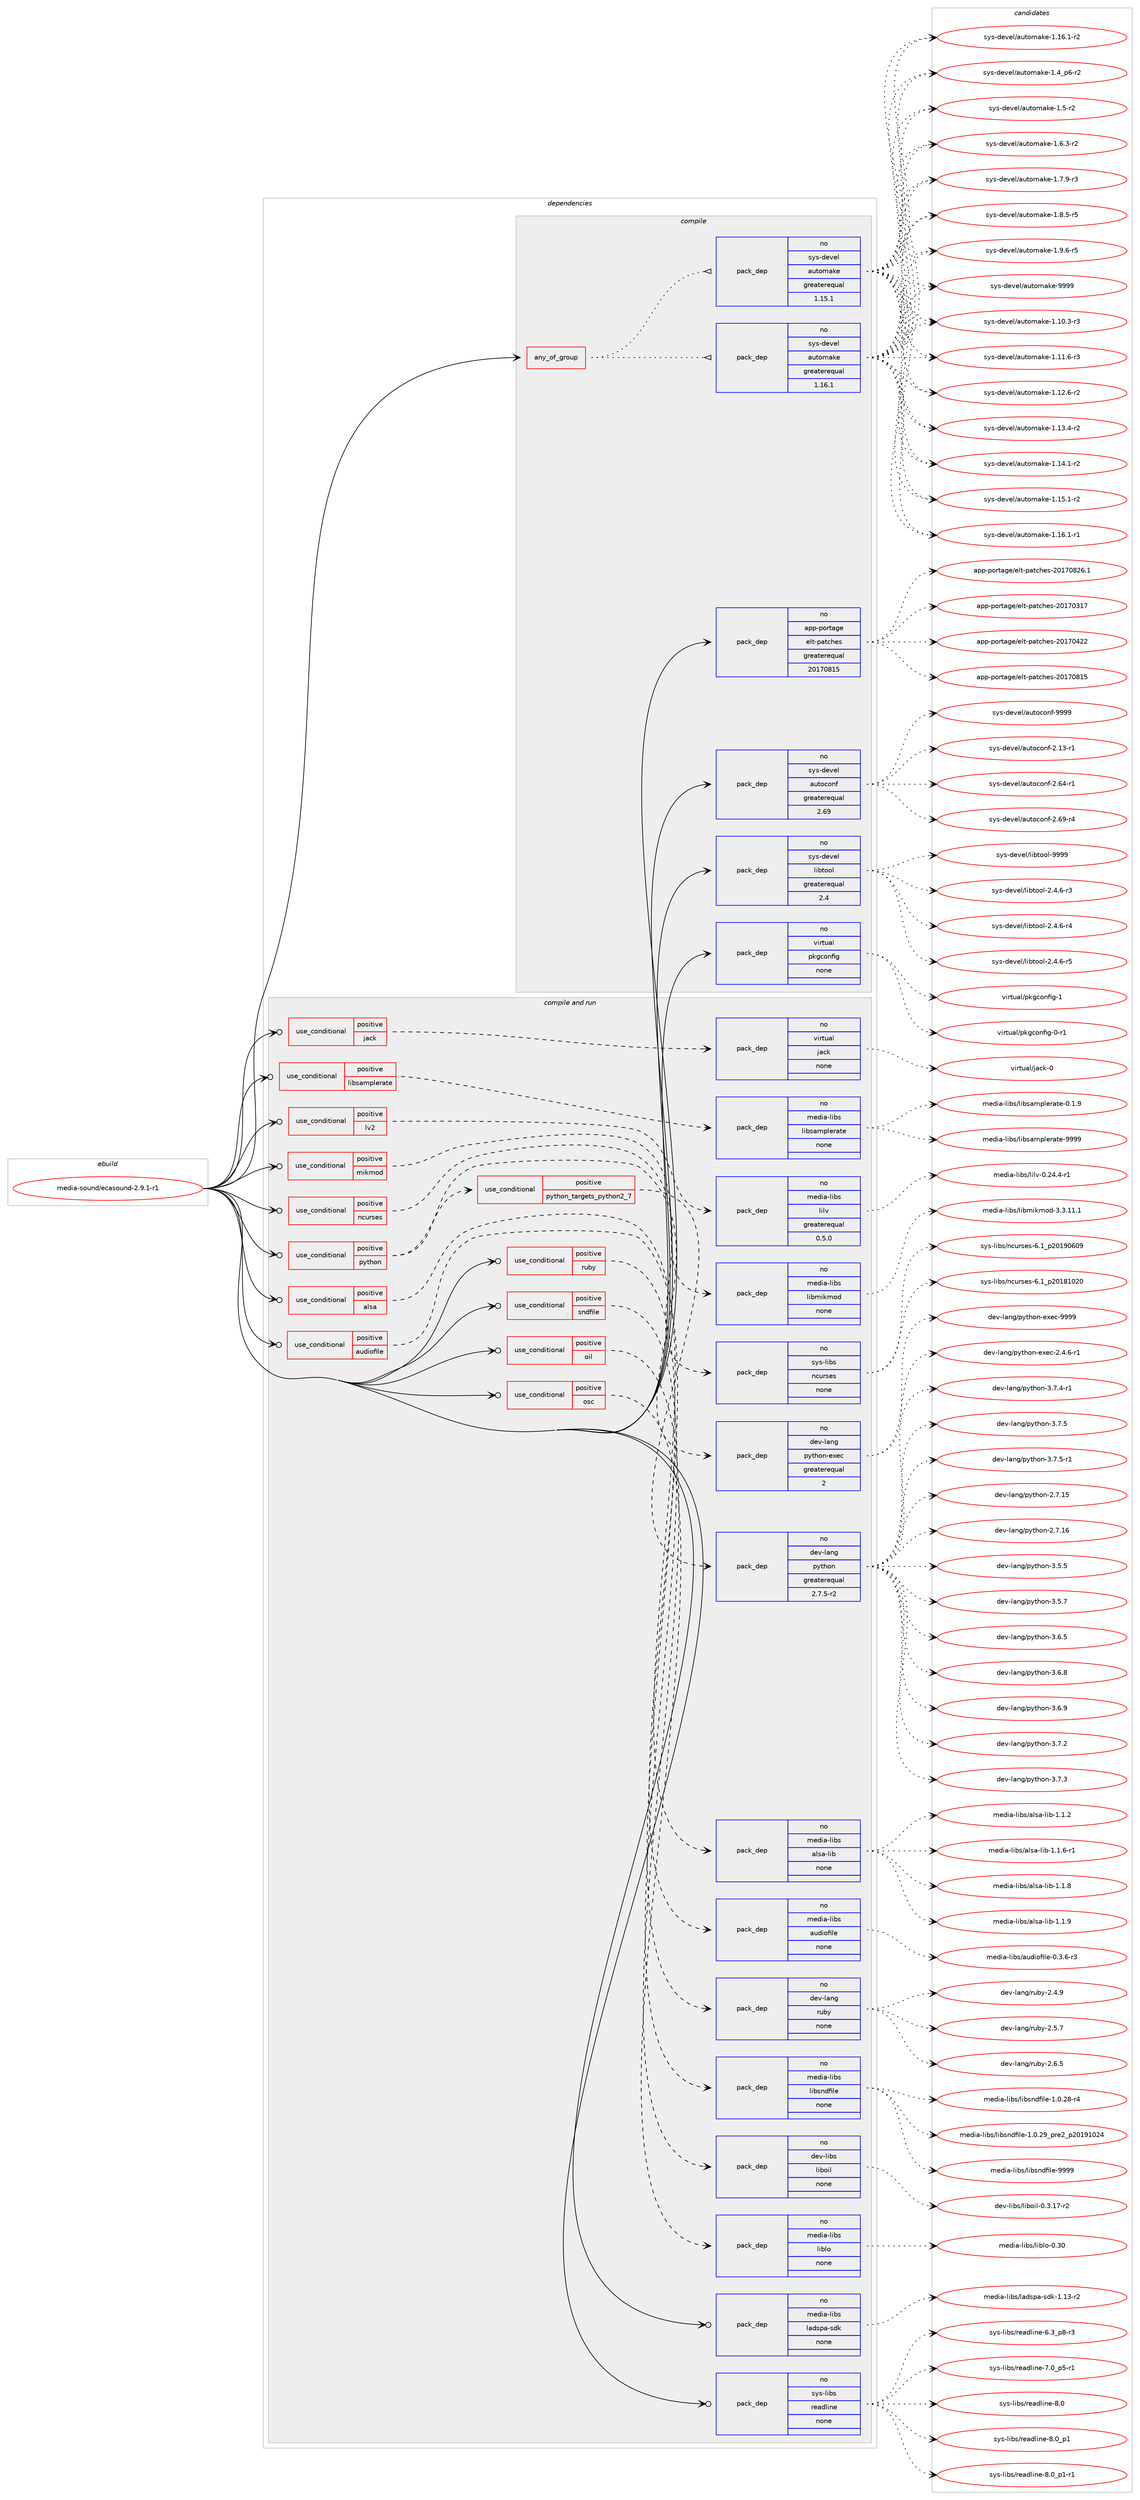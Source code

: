 digraph prolog {

# *************
# Graph options
# *************

newrank=true;
concentrate=true;
compound=true;
graph [rankdir=LR,fontname=Helvetica,fontsize=10,ranksep=1.5];#, ranksep=2.5, nodesep=0.2];
edge  [arrowhead=vee];
node  [fontname=Helvetica,fontsize=10];

# **********
# The ebuild
# **********

subgraph cluster_leftcol {
color=gray;
rank=same;
label=<<i>ebuild</i>>;
id [label="media-sound/ecasound-2.9.1-r1", color=red, width=4, href="../media-sound/ecasound-2.9.1-r1.svg"];
}

# ****************
# The dependencies
# ****************

subgraph cluster_midcol {
color=gray;
label=<<i>dependencies</i>>;
subgraph cluster_compile {
fillcolor="#eeeeee";
style=filled;
label=<<i>compile</i>>;
subgraph any13505 {
dependency798523 [label=<<TABLE BORDER="0" CELLBORDER="1" CELLSPACING="0" CELLPADDING="4"><TR><TD CELLPADDING="10">any_of_group</TD></TR></TABLE>>, shape=none, color=red];subgraph pack590671 {
dependency798524 [label=<<TABLE BORDER="0" CELLBORDER="1" CELLSPACING="0" CELLPADDING="4" WIDTH="220"><TR><TD ROWSPAN="6" CELLPADDING="30">pack_dep</TD></TR><TR><TD WIDTH="110">no</TD></TR><TR><TD>sys-devel</TD></TR><TR><TD>automake</TD></TR><TR><TD>greaterequal</TD></TR><TR><TD>1.16.1</TD></TR></TABLE>>, shape=none, color=blue];
}
dependency798523:e -> dependency798524:w [weight=20,style="dotted",arrowhead="oinv"];
subgraph pack590672 {
dependency798525 [label=<<TABLE BORDER="0" CELLBORDER="1" CELLSPACING="0" CELLPADDING="4" WIDTH="220"><TR><TD ROWSPAN="6" CELLPADDING="30">pack_dep</TD></TR><TR><TD WIDTH="110">no</TD></TR><TR><TD>sys-devel</TD></TR><TR><TD>automake</TD></TR><TR><TD>greaterequal</TD></TR><TR><TD>1.15.1</TD></TR></TABLE>>, shape=none, color=blue];
}
dependency798523:e -> dependency798525:w [weight=20,style="dotted",arrowhead="oinv"];
}
id:e -> dependency798523:w [weight=20,style="solid",arrowhead="vee"];
subgraph pack590673 {
dependency798526 [label=<<TABLE BORDER="0" CELLBORDER="1" CELLSPACING="0" CELLPADDING="4" WIDTH="220"><TR><TD ROWSPAN="6" CELLPADDING="30">pack_dep</TD></TR><TR><TD WIDTH="110">no</TD></TR><TR><TD>app-portage</TD></TR><TR><TD>elt-patches</TD></TR><TR><TD>greaterequal</TD></TR><TR><TD>20170815</TD></TR></TABLE>>, shape=none, color=blue];
}
id:e -> dependency798526:w [weight=20,style="solid",arrowhead="vee"];
subgraph pack590674 {
dependency798527 [label=<<TABLE BORDER="0" CELLBORDER="1" CELLSPACING="0" CELLPADDING="4" WIDTH="220"><TR><TD ROWSPAN="6" CELLPADDING="30">pack_dep</TD></TR><TR><TD WIDTH="110">no</TD></TR><TR><TD>sys-devel</TD></TR><TR><TD>autoconf</TD></TR><TR><TD>greaterequal</TD></TR><TR><TD>2.69</TD></TR></TABLE>>, shape=none, color=blue];
}
id:e -> dependency798527:w [weight=20,style="solid",arrowhead="vee"];
subgraph pack590675 {
dependency798528 [label=<<TABLE BORDER="0" CELLBORDER="1" CELLSPACING="0" CELLPADDING="4" WIDTH="220"><TR><TD ROWSPAN="6" CELLPADDING="30">pack_dep</TD></TR><TR><TD WIDTH="110">no</TD></TR><TR><TD>sys-devel</TD></TR><TR><TD>libtool</TD></TR><TR><TD>greaterequal</TD></TR><TR><TD>2.4</TD></TR></TABLE>>, shape=none, color=blue];
}
id:e -> dependency798528:w [weight=20,style="solid",arrowhead="vee"];
subgraph pack590676 {
dependency798529 [label=<<TABLE BORDER="0" CELLBORDER="1" CELLSPACING="0" CELLPADDING="4" WIDTH="220"><TR><TD ROWSPAN="6" CELLPADDING="30">pack_dep</TD></TR><TR><TD WIDTH="110">no</TD></TR><TR><TD>virtual</TD></TR><TR><TD>pkgconfig</TD></TR><TR><TD>none</TD></TR><TR><TD></TD></TR></TABLE>>, shape=none, color=blue];
}
id:e -> dependency798529:w [weight=20,style="solid",arrowhead="vee"];
}
subgraph cluster_compileandrun {
fillcolor="#eeeeee";
style=filled;
label=<<i>compile and run</i>>;
subgraph cond193899 {
dependency798530 [label=<<TABLE BORDER="0" CELLBORDER="1" CELLSPACING="0" CELLPADDING="4"><TR><TD ROWSPAN="3" CELLPADDING="10">use_conditional</TD></TR><TR><TD>positive</TD></TR><TR><TD>alsa</TD></TR></TABLE>>, shape=none, color=red];
subgraph pack590677 {
dependency798531 [label=<<TABLE BORDER="0" CELLBORDER="1" CELLSPACING="0" CELLPADDING="4" WIDTH="220"><TR><TD ROWSPAN="6" CELLPADDING="30">pack_dep</TD></TR><TR><TD WIDTH="110">no</TD></TR><TR><TD>media-libs</TD></TR><TR><TD>alsa-lib</TD></TR><TR><TD>none</TD></TR><TR><TD></TD></TR></TABLE>>, shape=none, color=blue];
}
dependency798530:e -> dependency798531:w [weight=20,style="dashed",arrowhead="vee"];
}
id:e -> dependency798530:w [weight=20,style="solid",arrowhead="odotvee"];
subgraph cond193900 {
dependency798532 [label=<<TABLE BORDER="0" CELLBORDER="1" CELLSPACING="0" CELLPADDING="4"><TR><TD ROWSPAN="3" CELLPADDING="10">use_conditional</TD></TR><TR><TD>positive</TD></TR><TR><TD>audiofile</TD></TR></TABLE>>, shape=none, color=red];
subgraph pack590678 {
dependency798533 [label=<<TABLE BORDER="0" CELLBORDER="1" CELLSPACING="0" CELLPADDING="4" WIDTH="220"><TR><TD ROWSPAN="6" CELLPADDING="30">pack_dep</TD></TR><TR><TD WIDTH="110">no</TD></TR><TR><TD>media-libs</TD></TR><TR><TD>audiofile</TD></TR><TR><TD>none</TD></TR><TR><TD></TD></TR></TABLE>>, shape=none, color=blue];
}
dependency798532:e -> dependency798533:w [weight=20,style="dashed",arrowhead="vee"];
}
id:e -> dependency798532:w [weight=20,style="solid",arrowhead="odotvee"];
subgraph cond193901 {
dependency798534 [label=<<TABLE BORDER="0" CELLBORDER="1" CELLSPACING="0" CELLPADDING="4"><TR><TD ROWSPAN="3" CELLPADDING="10">use_conditional</TD></TR><TR><TD>positive</TD></TR><TR><TD>jack</TD></TR></TABLE>>, shape=none, color=red];
subgraph pack590679 {
dependency798535 [label=<<TABLE BORDER="0" CELLBORDER="1" CELLSPACING="0" CELLPADDING="4" WIDTH="220"><TR><TD ROWSPAN="6" CELLPADDING="30">pack_dep</TD></TR><TR><TD WIDTH="110">no</TD></TR><TR><TD>virtual</TD></TR><TR><TD>jack</TD></TR><TR><TD>none</TD></TR><TR><TD></TD></TR></TABLE>>, shape=none, color=blue];
}
dependency798534:e -> dependency798535:w [weight=20,style="dashed",arrowhead="vee"];
}
id:e -> dependency798534:w [weight=20,style="solid",arrowhead="odotvee"];
subgraph cond193902 {
dependency798536 [label=<<TABLE BORDER="0" CELLBORDER="1" CELLSPACING="0" CELLPADDING="4"><TR><TD ROWSPAN="3" CELLPADDING="10">use_conditional</TD></TR><TR><TD>positive</TD></TR><TR><TD>libsamplerate</TD></TR></TABLE>>, shape=none, color=red];
subgraph pack590680 {
dependency798537 [label=<<TABLE BORDER="0" CELLBORDER="1" CELLSPACING="0" CELLPADDING="4" WIDTH="220"><TR><TD ROWSPAN="6" CELLPADDING="30">pack_dep</TD></TR><TR><TD WIDTH="110">no</TD></TR><TR><TD>media-libs</TD></TR><TR><TD>libsamplerate</TD></TR><TR><TD>none</TD></TR><TR><TD></TD></TR></TABLE>>, shape=none, color=blue];
}
dependency798536:e -> dependency798537:w [weight=20,style="dashed",arrowhead="vee"];
}
id:e -> dependency798536:w [weight=20,style="solid",arrowhead="odotvee"];
subgraph cond193903 {
dependency798538 [label=<<TABLE BORDER="0" CELLBORDER="1" CELLSPACING="0" CELLPADDING="4"><TR><TD ROWSPAN="3" CELLPADDING="10">use_conditional</TD></TR><TR><TD>positive</TD></TR><TR><TD>lv2</TD></TR></TABLE>>, shape=none, color=red];
subgraph pack590681 {
dependency798539 [label=<<TABLE BORDER="0" CELLBORDER="1" CELLSPACING="0" CELLPADDING="4" WIDTH="220"><TR><TD ROWSPAN="6" CELLPADDING="30">pack_dep</TD></TR><TR><TD WIDTH="110">no</TD></TR><TR><TD>media-libs</TD></TR><TR><TD>lilv</TD></TR><TR><TD>greaterequal</TD></TR><TR><TD>0.5.0</TD></TR></TABLE>>, shape=none, color=blue];
}
dependency798538:e -> dependency798539:w [weight=20,style="dashed",arrowhead="vee"];
}
id:e -> dependency798538:w [weight=20,style="solid",arrowhead="odotvee"];
subgraph cond193904 {
dependency798540 [label=<<TABLE BORDER="0" CELLBORDER="1" CELLSPACING="0" CELLPADDING="4"><TR><TD ROWSPAN="3" CELLPADDING="10">use_conditional</TD></TR><TR><TD>positive</TD></TR><TR><TD>mikmod</TD></TR></TABLE>>, shape=none, color=red];
subgraph pack590682 {
dependency798541 [label=<<TABLE BORDER="0" CELLBORDER="1" CELLSPACING="0" CELLPADDING="4" WIDTH="220"><TR><TD ROWSPAN="6" CELLPADDING="30">pack_dep</TD></TR><TR><TD WIDTH="110">no</TD></TR><TR><TD>media-libs</TD></TR><TR><TD>libmikmod</TD></TR><TR><TD>none</TD></TR><TR><TD></TD></TR></TABLE>>, shape=none, color=blue];
}
dependency798540:e -> dependency798541:w [weight=20,style="dashed",arrowhead="vee"];
}
id:e -> dependency798540:w [weight=20,style="solid",arrowhead="odotvee"];
subgraph cond193905 {
dependency798542 [label=<<TABLE BORDER="0" CELLBORDER="1" CELLSPACING="0" CELLPADDING="4"><TR><TD ROWSPAN="3" CELLPADDING="10">use_conditional</TD></TR><TR><TD>positive</TD></TR><TR><TD>ncurses</TD></TR></TABLE>>, shape=none, color=red];
subgraph pack590683 {
dependency798543 [label=<<TABLE BORDER="0" CELLBORDER="1" CELLSPACING="0" CELLPADDING="4" WIDTH="220"><TR><TD ROWSPAN="6" CELLPADDING="30">pack_dep</TD></TR><TR><TD WIDTH="110">no</TD></TR><TR><TD>sys-libs</TD></TR><TR><TD>ncurses</TD></TR><TR><TD>none</TD></TR><TR><TD></TD></TR></TABLE>>, shape=none, color=blue];
}
dependency798542:e -> dependency798543:w [weight=20,style="dashed",arrowhead="vee"];
}
id:e -> dependency798542:w [weight=20,style="solid",arrowhead="odotvee"];
subgraph cond193906 {
dependency798544 [label=<<TABLE BORDER="0" CELLBORDER="1" CELLSPACING="0" CELLPADDING="4"><TR><TD ROWSPAN="3" CELLPADDING="10">use_conditional</TD></TR><TR><TD>positive</TD></TR><TR><TD>oil</TD></TR></TABLE>>, shape=none, color=red];
subgraph pack590684 {
dependency798545 [label=<<TABLE BORDER="0" CELLBORDER="1" CELLSPACING="0" CELLPADDING="4" WIDTH="220"><TR><TD ROWSPAN="6" CELLPADDING="30">pack_dep</TD></TR><TR><TD WIDTH="110">no</TD></TR><TR><TD>dev-libs</TD></TR><TR><TD>liboil</TD></TR><TR><TD>none</TD></TR><TR><TD></TD></TR></TABLE>>, shape=none, color=blue];
}
dependency798544:e -> dependency798545:w [weight=20,style="dashed",arrowhead="vee"];
}
id:e -> dependency798544:w [weight=20,style="solid",arrowhead="odotvee"];
subgraph cond193907 {
dependency798546 [label=<<TABLE BORDER="0" CELLBORDER="1" CELLSPACING="0" CELLPADDING="4"><TR><TD ROWSPAN="3" CELLPADDING="10">use_conditional</TD></TR><TR><TD>positive</TD></TR><TR><TD>osc</TD></TR></TABLE>>, shape=none, color=red];
subgraph pack590685 {
dependency798547 [label=<<TABLE BORDER="0" CELLBORDER="1" CELLSPACING="0" CELLPADDING="4" WIDTH="220"><TR><TD ROWSPAN="6" CELLPADDING="30">pack_dep</TD></TR><TR><TD WIDTH="110">no</TD></TR><TR><TD>media-libs</TD></TR><TR><TD>liblo</TD></TR><TR><TD>none</TD></TR><TR><TD></TD></TR></TABLE>>, shape=none, color=blue];
}
dependency798546:e -> dependency798547:w [weight=20,style="dashed",arrowhead="vee"];
}
id:e -> dependency798546:w [weight=20,style="solid",arrowhead="odotvee"];
subgraph cond193908 {
dependency798548 [label=<<TABLE BORDER="0" CELLBORDER="1" CELLSPACING="0" CELLPADDING="4"><TR><TD ROWSPAN="3" CELLPADDING="10">use_conditional</TD></TR><TR><TD>positive</TD></TR><TR><TD>python</TD></TR></TABLE>>, shape=none, color=red];
subgraph cond193909 {
dependency798549 [label=<<TABLE BORDER="0" CELLBORDER="1" CELLSPACING="0" CELLPADDING="4"><TR><TD ROWSPAN="3" CELLPADDING="10">use_conditional</TD></TR><TR><TD>positive</TD></TR><TR><TD>python_targets_python2_7</TD></TR></TABLE>>, shape=none, color=red];
subgraph pack590686 {
dependency798550 [label=<<TABLE BORDER="0" CELLBORDER="1" CELLSPACING="0" CELLPADDING="4" WIDTH="220"><TR><TD ROWSPAN="6" CELLPADDING="30">pack_dep</TD></TR><TR><TD WIDTH="110">no</TD></TR><TR><TD>dev-lang</TD></TR><TR><TD>python</TD></TR><TR><TD>greaterequal</TD></TR><TR><TD>2.7.5-r2</TD></TR></TABLE>>, shape=none, color=blue];
}
dependency798549:e -> dependency798550:w [weight=20,style="dashed",arrowhead="vee"];
}
dependency798548:e -> dependency798549:w [weight=20,style="dashed",arrowhead="vee"];
subgraph pack590687 {
dependency798551 [label=<<TABLE BORDER="0" CELLBORDER="1" CELLSPACING="0" CELLPADDING="4" WIDTH="220"><TR><TD ROWSPAN="6" CELLPADDING="30">pack_dep</TD></TR><TR><TD WIDTH="110">no</TD></TR><TR><TD>dev-lang</TD></TR><TR><TD>python-exec</TD></TR><TR><TD>greaterequal</TD></TR><TR><TD>2</TD></TR></TABLE>>, shape=none, color=blue];
}
dependency798548:e -> dependency798551:w [weight=20,style="dashed",arrowhead="vee"];
}
id:e -> dependency798548:w [weight=20,style="solid",arrowhead="odotvee"];
subgraph cond193910 {
dependency798552 [label=<<TABLE BORDER="0" CELLBORDER="1" CELLSPACING="0" CELLPADDING="4"><TR><TD ROWSPAN="3" CELLPADDING="10">use_conditional</TD></TR><TR><TD>positive</TD></TR><TR><TD>ruby</TD></TR></TABLE>>, shape=none, color=red];
subgraph pack590688 {
dependency798553 [label=<<TABLE BORDER="0" CELLBORDER="1" CELLSPACING="0" CELLPADDING="4" WIDTH="220"><TR><TD ROWSPAN="6" CELLPADDING="30">pack_dep</TD></TR><TR><TD WIDTH="110">no</TD></TR><TR><TD>dev-lang</TD></TR><TR><TD>ruby</TD></TR><TR><TD>none</TD></TR><TR><TD></TD></TR></TABLE>>, shape=none, color=blue];
}
dependency798552:e -> dependency798553:w [weight=20,style="dashed",arrowhead="vee"];
}
id:e -> dependency798552:w [weight=20,style="solid",arrowhead="odotvee"];
subgraph cond193911 {
dependency798554 [label=<<TABLE BORDER="0" CELLBORDER="1" CELLSPACING="0" CELLPADDING="4"><TR><TD ROWSPAN="3" CELLPADDING="10">use_conditional</TD></TR><TR><TD>positive</TD></TR><TR><TD>sndfile</TD></TR></TABLE>>, shape=none, color=red];
subgraph pack590689 {
dependency798555 [label=<<TABLE BORDER="0" CELLBORDER="1" CELLSPACING="0" CELLPADDING="4" WIDTH="220"><TR><TD ROWSPAN="6" CELLPADDING="30">pack_dep</TD></TR><TR><TD WIDTH="110">no</TD></TR><TR><TD>media-libs</TD></TR><TR><TD>libsndfile</TD></TR><TR><TD>none</TD></TR><TR><TD></TD></TR></TABLE>>, shape=none, color=blue];
}
dependency798554:e -> dependency798555:w [weight=20,style="dashed",arrowhead="vee"];
}
id:e -> dependency798554:w [weight=20,style="solid",arrowhead="odotvee"];
subgraph pack590690 {
dependency798556 [label=<<TABLE BORDER="0" CELLBORDER="1" CELLSPACING="0" CELLPADDING="4" WIDTH="220"><TR><TD ROWSPAN="6" CELLPADDING="30">pack_dep</TD></TR><TR><TD WIDTH="110">no</TD></TR><TR><TD>media-libs</TD></TR><TR><TD>ladspa-sdk</TD></TR><TR><TD>none</TD></TR><TR><TD></TD></TR></TABLE>>, shape=none, color=blue];
}
id:e -> dependency798556:w [weight=20,style="solid",arrowhead="odotvee"];
subgraph pack590691 {
dependency798557 [label=<<TABLE BORDER="0" CELLBORDER="1" CELLSPACING="0" CELLPADDING="4" WIDTH="220"><TR><TD ROWSPAN="6" CELLPADDING="30">pack_dep</TD></TR><TR><TD WIDTH="110">no</TD></TR><TR><TD>sys-libs</TD></TR><TR><TD>readline</TD></TR><TR><TD>none</TD></TR><TR><TD></TD></TR></TABLE>>, shape=none, color=blue];
}
id:e -> dependency798557:w [weight=20,style="solid",arrowhead="odotvee"];
}
subgraph cluster_run {
fillcolor="#eeeeee";
style=filled;
label=<<i>run</i>>;
}
}

# **************
# The candidates
# **************

subgraph cluster_choices {
rank=same;
color=gray;
label=<<i>candidates</i>>;

subgraph choice590671 {
color=black;
nodesep=1;
choice11512111545100101118101108479711711611110997107101454946494846514511451 [label="sys-devel/automake-1.10.3-r3", color=red, width=4,href="../sys-devel/automake-1.10.3-r3.svg"];
choice11512111545100101118101108479711711611110997107101454946494946544511451 [label="sys-devel/automake-1.11.6-r3", color=red, width=4,href="../sys-devel/automake-1.11.6-r3.svg"];
choice11512111545100101118101108479711711611110997107101454946495046544511450 [label="sys-devel/automake-1.12.6-r2", color=red, width=4,href="../sys-devel/automake-1.12.6-r2.svg"];
choice11512111545100101118101108479711711611110997107101454946495146524511450 [label="sys-devel/automake-1.13.4-r2", color=red, width=4,href="../sys-devel/automake-1.13.4-r2.svg"];
choice11512111545100101118101108479711711611110997107101454946495246494511450 [label="sys-devel/automake-1.14.1-r2", color=red, width=4,href="../sys-devel/automake-1.14.1-r2.svg"];
choice11512111545100101118101108479711711611110997107101454946495346494511450 [label="sys-devel/automake-1.15.1-r2", color=red, width=4,href="../sys-devel/automake-1.15.1-r2.svg"];
choice11512111545100101118101108479711711611110997107101454946495446494511449 [label="sys-devel/automake-1.16.1-r1", color=red, width=4,href="../sys-devel/automake-1.16.1-r1.svg"];
choice11512111545100101118101108479711711611110997107101454946495446494511450 [label="sys-devel/automake-1.16.1-r2", color=red, width=4,href="../sys-devel/automake-1.16.1-r2.svg"];
choice115121115451001011181011084797117116111109971071014549465295112544511450 [label="sys-devel/automake-1.4_p6-r2", color=red, width=4,href="../sys-devel/automake-1.4_p6-r2.svg"];
choice11512111545100101118101108479711711611110997107101454946534511450 [label="sys-devel/automake-1.5-r2", color=red, width=4,href="../sys-devel/automake-1.5-r2.svg"];
choice115121115451001011181011084797117116111109971071014549465446514511450 [label="sys-devel/automake-1.6.3-r2", color=red, width=4,href="../sys-devel/automake-1.6.3-r2.svg"];
choice115121115451001011181011084797117116111109971071014549465546574511451 [label="sys-devel/automake-1.7.9-r3", color=red, width=4,href="../sys-devel/automake-1.7.9-r3.svg"];
choice115121115451001011181011084797117116111109971071014549465646534511453 [label="sys-devel/automake-1.8.5-r5", color=red, width=4,href="../sys-devel/automake-1.8.5-r5.svg"];
choice115121115451001011181011084797117116111109971071014549465746544511453 [label="sys-devel/automake-1.9.6-r5", color=red, width=4,href="../sys-devel/automake-1.9.6-r5.svg"];
choice115121115451001011181011084797117116111109971071014557575757 [label="sys-devel/automake-9999", color=red, width=4,href="../sys-devel/automake-9999.svg"];
dependency798524:e -> choice11512111545100101118101108479711711611110997107101454946494846514511451:w [style=dotted,weight="100"];
dependency798524:e -> choice11512111545100101118101108479711711611110997107101454946494946544511451:w [style=dotted,weight="100"];
dependency798524:e -> choice11512111545100101118101108479711711611110997107101454946495046544511450:w [style=dotted,weight="100"];
dependency798524:e -> choice11512111545100101118101108479711711611110997107101454946495146524511450:w [style=dotted,weight="100"];
dependency798524:e -> choice11512111545100101118101108479711711611110997107101454946495246494511450:w [style=dotted,weight="100"];
dependency798524:e -> choice11512111545100101118101108479711711611110997107101454946495346494511450:w [style=dotted,weight="100"];
dependency798524:e -> choice11512111545100101118101108479711711611110997107101454946495446494511449:w [style=dotted,weight="100"];
dependency798524:e -> choice11512111545100101118101108479711711611110997107101454946495446494511450:w [style=dotted,weight="100"];
dependency798524:e -> choice115121115451001011181011084797117116111109971071014549465295112544511450:w [style=dotted,weight="100"];
dependency798524:e -> choice11512111545100101118101108479711711611110997107101454946534511450:w [style=dotted,weight="100"];
dependency798524:e -> choice115121115451001011181011084797117116111109971071014549465446514511450:w [style=dotted,weight="100"];
dependency798524:e -> choice115121115451001011181011084797117116111109971071014549465546574511451:w [style=dotted,weight="100"];
dependency798524:e -> choice115121115451001011181011084797117116111109971071014549465646534511453:w [style=dotted,weight="100"];
dependency798524:e -> choice115121115451001011181011084797117116111109971071014549465746544511453:w [style=dotted,weight="100"];
dependency798524:e -> choice115121115451001011181011084797117116111109971071014557575757:w [style=dotted,weight="100"];
}
subgraph choice590672 {
color=black;
nodesep=1;
choice11512111545100101118101108479711711611110997107101454946494846514511451 [label="sys-devel/automake-1.10.3-r3", color=red, width=4,href="../sys-devel/automake-1.10.3-r3.svg"];
choice11512111545100101118101108479711711611110997107101454946494946544511451 [label="sys-devel/automake-1.11.6-r3", color=red, width=4,href="../sys-devel/automake-1.11.6-r3.svg"];
choice11512111545100101118101108479711711611110997107101454946495046544511450 [label="sys-devel/automake-1.12.6-r2", color=red, width=4,href="../sys-devel/automake-1.12.6-r2.svg"];
choice11512111545100101118101108479711711611110997107101454946495146524511450 [label="sys-devel/automake-1.13.4-r2", color=red, width=4,href="../sys-devel/automake-1.13.4-r2.svg"];
choice11512111545100101118101108479711711611110997107101454946495246494511450 [label="sys-devel/automake-1.14.1-r2", color=red, width=4,href="../sys-devel/automake-1.14.1-r2.svg"];
choice11512111545100101118101108479711711611110997107101454946495346494511450 [label="sys-devel/automake-1.15.1-r2", color=red, width=4,href="../sys-devel/automake-1.15.1-r2.svg"];
choice11512111545100101118101108479711711611110997107101454946495446494511449 [label="sys-devel/automake-1.16.1-r1", color=red, width=4,href="../sys-devel/automake-1.16.1-r1.svg"];
choice11512111545100101118101108479711711611110997107101454946495446494511450 [label="sys-devel/automake-1.16.1-r2", color=red, width=4,href="../sys-devel/automake-1.16.1-r2.svg"];
choice115121115451001011181011084797117116111109971071014549465295112544511450 [label="sys-devel/automake-1.4_p6-r2", color=red, width=4,href="../sys-devel/automake-1.4_p6-r2.svg"];
choice11512111545100101118101108479711711611110997107101454946534511450 [label="sys-devel/automake-1.5-r2", color=red, width=4,href="../sys-devel/automake-1.5-r2.svg"];
choice115121115451001011181011084797117116111109971071014549465446514511450 [label="sys-devel/automake-1.6.3-r2", color=red, width=4,href="../sys-devel/automake-1.6.3-r2.svg"];
choice115121115451001011181011084797117116111109971071014549465546574511451 [label="sys-devel/automake-1.7.9-r3", color=red, width=4,href="../sys-devel/automake-1.7.9-r3.svg"];
choice115121115451001011181011084797117116111109971071014549465646534511453 [label="sys-devel/automake-1.8.5-r5", color=red, width=4,href="../sys-devel/automake-1.8.5-r5.svg"];
choice115121115451001011181011084797117116111109971071014549465746544511453 [label="sys-devel/automake-1.9.6-r5", color=red, width=4,href="../sys-devel/automake-1.9.6-r5.svg"];
choice115121115451001011181011084797117116111109971071014557575757 [label="sys-devel/automake-9999", color=red, width=4,href="../sys-devel/automake-9999.svg"];
dependency798525:e -> choice11512111545100101118101108479711711611110997107101454946494846514511451:w [style=dotted,weight="100"];
dependency798525:e -> choice11512111545100101118101108479711711611110997107101454946494946544511451:w [style=dotted,weight="100"];
dependency798525:e -> choice11512111545100101118101108479711711611110997107101454946495046544511450:w [style=dotted,weight="100"];
dependency798525:e -> choice11512111545100101118101108479711711611110997107101454946495146524511450:w [style=dotted,weight="100"];
dependency798525:e -> choice11512111545100101118101108479711711611110997107101454946495246494511450:w [style=dotted,weight="100"];
dependency798525:e -> choice11512111545100101118101108479711711611110997107101454946495346494511450:w [style=dotted,weight="100"];
dependency798525:e -> choice11512111545100101118101108479711711611110997107101454946495446494511449:w [style=dotted,weight="100"];
dependency798525:e -> choice11512111545100101118101108479711711611110997107101454946495446494511450:w [style=dotted,weight="100"];
dependency798525:e -> choice115121115451001011181011084797117116111109971071014549465295112544511450:w [style=dotted,weight="100"];
dependency798525:e -> choice11512111545100101118101108479711711611110997107101454946534511450:w [style=dotted,weight="100"];
dependency798525:e -> choice115121115451001011181011084797117116111109971071014549465446514511450:w [style=dotted,weight="100"];
dependency798525:e -> choice115121115451001011181011084797117116111109971071014549465546574511451:w [style=dotted,weight="100"];
dependency798525:e -> choice115121115451001011181011084797117116111109971071014549465646534511453:w [style=dotted,weight="100"];
dependency798525:e -> choice115121115451001011181011084797117116111109971071014549465746544511453:w [style=dotted,weight="100"];
dependency798525:e -> choice115121115451001011181011084797117116111109971071014557575757:w [style=dotted,weight="100"];
}
subgraph choice590673 {
color=black;
nodesep=1;
choice97112112451121111141169710310147101108116451129711699104101115455048495548514955 [label="app-portage/elt-patches-20170317", color=red, width=4,href="../app-portage/elt-patches-20170317.svg"];
choice97112112451121111141169710310147101108116451129711699104101115455048495548525050 [label="app-portage/elt-patches-20170422", color=red, width=4,href="../app-portage/elt-patches-20170422.svg"];
choice97112112451121111141169710310147101108116451129711699104101115455048495548564953 [label="app-portage/elt-patches-20170815", color=red, width=4,href="../app-portage/elt-patches-20170815.svg"];
choice971121124511211111411697103101471011081164511297116991041011154550484955485650544649 [label="app-portage/elt-patches-20170826.1", color=red, width=4,href="../app-portage/elt-patches-20170826.1.svg"];
dependency798526:e -> choice97112112451121111141169710310147101108116451129711699104101115455048495548514955:w [style=dotted,weight="100"];
dependency798526:e -> choice97112112451121111141169710310147101108116451129711699104101115455048495548525050:w [style=dotted,weight="100"];
dependency798526:e -> choice97112112451121111141169710310147101108116451129711699104101115455048495548564953:w [style=dotted,weight="100"];
dependency798526:e -> choice971121124511211111411697103101471011081164511297116991041011154550484955485650544649:w [style=dotted,weight="100"];
}
subgraph choice590674 {
color=black;
nodesep=1;
choice1151211154510010111810110847971171161119911111010245504649514511449 [label="sys-devel/autoconf-2.13-r1", color=red, width=4,href="../sys-devel/autoconf-2.13-r1.svg"];
choice1151211154510010111810110847971171161119911111010245504654524511449 [label="sys-devel/autoconf-2.64-r1", color=red, width=4,href="../sys-devel/autoconf-2.64-r1.svg"];
choice1151211154510010111810110847971171161119911111010245504654574511452 [label="sys-devel/autoconf-2.69-r4", color=red, width=4,href="../sys-devel/autoconf-2.69-r4.svg"];
choice115121115451001011181011084797117116111991111101024557575757 [label="sys-devel/autoconf-9999", color=red, width=4,href="../sys-devel/autoconf-9999.svg"];
dependency798527:e -> choice1151211154510010111810110847971171161119911111010245504649514511449:w [style=dotted,weight="100"];
dependency798527:e -> choice1151211154510010111810110847971171161119911111010245504654524511449:w [style=dotted,weight="100"];
dependency798527:e -> choice1151211154510010111810110847971171161119911111010245504654574511452:w [style=dotted,weight="100"];
dependency798527:e -> choice115121115451001011181011084797117116111991111101024557575757:w [style=dotted,weight="100"];
}
subgraph choice590675 {
color=black;
nodesep=1;
choice1151211154510010111810110847108105981161111111084550465246544511451 [label="sys-devel/libtool-2.4.6-r3", color=red, width=4,href="../sys-devel/libtool-2.4.6-r3.svg"];
choice1151211154510010111810110847108105981161111111084550465246544511452 [label="sys-devel/libtool-2.4.6-r4", color=red, width=4,href="../sys-devel/libtool-2.4.6-r4.svg"];
choice1151211154510010111810110847108105981161111111084550465246544511453 [label="sys-devel/libtool-2.4.6-r5", color=red, width=4,href="../sys-devel/libtool-2.4.6-r5.svg"];
choice1151211154510010111810110847108105981161111111084557575757 [label="sys-devel/libtool-9999", color=red, width=4,href="../sys-devel/libtool-9999.svg"];
dependency798528:e -> choice1151211154510010111810110847108105981161111111084550465246544511451:w [style=dotted,weight="100"];
dependency798528:e -> choice1151211154510010111810110847108105981161111111084550465246544511452:w [style=dotted,weight="100"];
dependency798528:e -> choice1151211154510010111810110847108105981161111111084550465246544511453:w [style=dotted,weight="100"];
dependency798528:e -> choice1151211154510010111810110847108105981161111111084557575757:w [style=dotted,weight="100"];
}
subgraph choice590676 {
color=black;
nodesep=1;
choice11810511411611797108471121071039911111010210510345484511449 [label="virtual/pkgconfig-0-r1", color=red, width=4,href="../virtual/pkgconfig-0-r1.svg"];
choice1181051141161179710847112107103991111101021051034549 [label="virtual/pkgconfig-1", color=red, width=4,href="../virtual/pkgconfig-1.svg"];
dependency798529:e -> choice11810511411611797108471121071039911111010210510345484511449:w [style=dotted,weight="100"];
dependency798529:e -> choice1181051141161179710847112107103991111101021051034549:w [style=dotted,weight="100"];
}
subgraph choice590677 {
color=black;
nodesep=1;
choice1091011001059745108105981154797108115974510810598454946494650 [label="media-libs/alsa-lib-1.1.2", color=red, width=4,href="../media-libs/alsa-lib-1.1.2.svg"];
choice10910110010597451081059811547971081159745108105984549464946544511449 [label="media-libs/alsa-lib-1.1.6-r1", color=red, width=4,href="../media-libs/alsa-lib-1.1.6-r1.svg"];
choice1091011001059745108105981154797108115974510810598454946494656 [label="media-libs/alsa-lib-1.1.8", color=red, width=4,href="../media-libs/alsa-lib-1.1.8.svg"];
choice1091011001059745108105981154797108115974510810598454946494657 [label="media-libs/alsa-lib-1.1.9", color=red, width=4,href="../media-libs/alsa-lib-1.1.9.svg"];
dependency798531:e -> choice1091011001059745108105981154797108115974510810598454946494650:w [style=dotted,weight="100"];
dependency798531:e -> choice10910110010597451081059811547971081159745108105984549464946544511449:w [style=dotted,weight="100"];
dependency798531:e -> choice1091011001059745108105981154797108115974510810598454946494656:w [style=dotted,weight="100"];
dependency798531:e -> choice1091011001059745108105981154797108115974510810598454946494657:w [style=dotted,weight="100"];
}
subgraph choice590678 {
color=black;
nodesep=1;
choice10910110010597451081059811547971171001051111021051081014548465146544511451 [label="media-libs/audiofile-0.3.6-r3", color=red, width=4,href="../media-libs/audiofile-0.3.6-r3.svg"];
dependency798533:e -> choice10910110010597451081059811547971171001051111021051081014548465146544511451:w [style=dotted,weight="100"];
}
subgraph choice590679 {
color=black;
nodesep=1;
choice118105114116117971084710697991074548 [label="virtual/jack-0", color=red, width=4,href="../virtual/jack-0.svg"];
dependency798535:e -> choice118105114116117971084710697991074548:w [style=dotted,weight="100"];
}
subgraph choice590680 {
color=black;
nodesep=1;
choice10910110010597451081059811547108105981159710911210810111497116101454846494657 [label="media-libs/libsamplerate-0.1.9", color=red, width=4,href="../media-libs/libsamplerate-0.1.9.svg"];
choice109101100105974510810598115471081059811597109112108101114971161014557575757 [label="media-libs/libsamplerate-9999", color=red, width=4,href="../media-libs/libsamplerate-9999.svg"];
dependency798537:e -> choice10910110010597451081059811547108105981159710911210810111497116101454846494657:w [style=dotted,weight="100"];
dependency798537:e -> choice109101100105974510810598115471081059811597109112108101114971161014557575757:w [style=dotted,weight="100"];
}
subgraph choice590681 {
color=black;
nodesep=1;
choice10910110010597451081059811547108105108118454846505246524511449 [label="media-libs/lilv-0.24.4-r1", color=red, width=4,href="../media-libs/lilv-0.24.4-r1.svg"];
dependency798539:e -> choice10910110010597451081059811547108105108118454846505246524511449:w [style=dotted,weight="100"];
}
subgraph choice590682 {
color=black;
nodesep=1;
choice1091011001059745108105981154710810598109105107109111100455146514649494649 [label="media-libs/libmikmod-3.3.11.1", color=red, width=4,href="../media-libs/libmikmod-3.3.11.1.svg"];
dependency798541:e -> choice1091011001059745108105981154710810598109105107109111100455146514649494649:w [style=dotted,weight="100"];
}
subgraph choice590683 {
color=black;
nodesep=1;
choice1151211154510810598115471109911711411510111545544649951125048495649485048 [label="sys-libs/ncurses-6.1_p20181020", color=red, width=4,href="../sys-libs/ncurses-6.1_p20181020.svg"];
choice1151211154510810598115471109911711411510111545544649951125048495748544857 [label="sys-libs/ncurses-6.1_p20190609", color=red, width=4,href="../sys-libs/ncurses-6.1_p20190609.svg"];
dependency798543:e -> choice1151211154510810598115471109911711411510111545544649951125048495649485048:w [style=dotted,weight="100"];
dependency798543:e -> choice1151211154510810598115471109911711411510111545544649951125048495748544857:w [style=dotted,weight="100"];
}
subgraph choice590684 {
color=black;
nodesep=1;
choice10010111845108105981154710810598111105108454846514649554511450 [label="dev-libs/liboil-0.3.17-r2", color=red, width=4,href="../dev-libs/liboil-0.3.17-r2.svg"];
dependency798545:e -> choice10010111845108105981154710810598111105108454846514649554511450:w [style=dotted,weight="100"];
}
subgraph choice590685 {
color=black;
nodesep=1;
choice10910110010597451081059811547108105981081114548465148 [label="media-libs/liblo-0.30", color=red, width=4,href="../media-libs/liblo-0.30.svg"];
dependency798547:e -> choice10910110010597451081059811547108105981081114548465148:w [style=dotted,weight="100"];
}
subgraph choice590686 {
color=black;
nodesep=1;
choice10010111845108971101034711212111610411111045504655464953 [label="dev-lang/python-2.7.15", color=red, width=4,href="../dev-lang/python-2.7.15.svg"];
choice10010111845108971101034711212111610411111045504655464954 [label="dev-lang/python-2.7.16", color=red, width=4,href="../dev-lang/python-2.7.16.svg"];
choice100101118451089711010347112121116104111110455146534653 [label="dev-lang/python-3.5.5", color=red, width=4,href="../dev-lang/python-3.5.5.svg"];
choice100101118451089711010347112121116104111110455146534655 [label="dev-lang/python-3.5.7", color=red, width=4,href="../dev-lang/python-3.5.7.svg"];
choice100101118451089711010347112121116104111110455146544653 [label="dev-lang/python-3.6.5", color=red, width=4,href="../dev-lang/python-3.6.5.svg"];
choice100101118451089711010347112121116104111110455146544656 [label="dev-lang/python-3.6.8", color=red, width=4,href="../dev-lang/python-3.6.8.svg"];
choice100101118451089711010347112121116104111110455146544657 [label="dev-lang/python-3.6.9", color=red, width=4,href="../dev-lang/python-3.6.9.svg"];
choice100101118451089711010347112121116104111110455146554650 [label="dev-lang/python-3.7.2", color=red, width=4,href="../dev-lang/python-3.7.2.svg"];
choice100101118451089711010347112121116104111110455146554651 [label="dev-lang/python-3.7.3", color=red, width=4,href="../dev-lang/python-3.7.3.svg"];
choice1001011184510897110103471121211161041111104551465546524511449 [label="dev-lang/python-3.7.4-r1", color=red, width=4,href="../dev-lang/python-3.7.4-r1.svg"];
choice100101118451089711010347112121116104111110455146554653 [label="dev-lang/python-3.7.5", color=red, width=4,href="../dev-lang/python-3.7.5.svg"];
choice1001011184510897110103471121211161041111104551465546534511449 [label="dev-lang/python-3.7.5-r1", color=red, width=4,href="../dev-lang/python-3.7.5-r1.svg"];
dependency798550:e -> choice10010111845108971101034711212111610411111045504655464953:w [style=dotted,weight="100"];
dependency798550:e -> choice10010111845108971101034711212111610411111045504655464954:w [style=dotted,weight="100"];
dependency798550:e -> choice100101118451089711010347112121116104111110455146534653:w [style=dotted,weight="100"];
dependency798550:e -> choice100101118451089711010347112121116104111110455146534655:w [style=dotted,weight="100"];
dependency798550:e -> choice100101118451089711010347112121116104111110455146544653:w [style=dotted,weight="100"];
dependency798550:e -> choice100101118451089711010347112121116104111110455146544656:w [style=dotted,weight="100"];
dependency798550:e -> choice100101118451089711010347112121116104111110455146544657:w [style=dotted,weight="100"];
dependency798550:e -> choice100101118451089711010347112121116104111110455146554650:w [style=dotted,weight="100"];
dependency798550:e -> choice100101118451089711010347112121116104111110455146554651:w [style=dotted,weight="100"];
dependency798550:e -> choice1001011184510897110103471121211161041111104551465546524511449:w [style=dotted,weight="100"];
dependency798550:e -> choice100101118451089711010347112121116104111110455146554653:w [style=dotted,weight="100"];
dependency798550:e -> choice1001011184510897110103471121211161041111104551465546534511449:w [style=dotted,weight="100"];
}
subgraph choice590687 {
color=black;
nodesep=1;
choice10010111845108971101034711212111610411111045101120101994550465246544511449 [label="dev-lang/python-exec-2.4.6-r1", color=red, width=4,href="../dev-lang/python-exec-2.4.6-r1.svg"];
choice10010111845108971101034711212111610411111045101120101994557575757 [label="dev-lang/python-exec-9999", color=red, width=4,href="../dev-lang/python-exec-9999.svg"];
dependency798551:e -> choice10010111845108971101034711212111610411111045101120101994550465246544511449:w [style=dotted,weight="100"];
dependency798551:e -> choice10010111845108971101034711212111610411111045101120101994557575757:w [style=dotted,weight="100"];
}
subgraph choice590688 {
color=black;
nodesep=1;
choice10010111845108971101034711411798121455046524657 [label="dev-lang/ruby-2.4.9", color=red, width=4,href="../dev-lang/ruby-2.4.9.svg"];
choice10010111845108971101034711411798121455046534655 [label="dev-lang/ruby-2.5.7", color=red, width=4,href="../dev-lang/ruby-2.5.7.svg"];
choice10010111845108971101034711411798121455046544653 [label="dev-lang/ruby-2.6.5", color=red, width=4,href="../dev-lang/ruby-2.6.5.svg"];
dependency798553:e -> choice10010111845108971101034711411798121455046524657:w [style=dotted,weight="100"];
dependency798553:e -> choice10010111845108971101034711411798121455046534655:w [style=dotted,weight="100"];
dependency798553:e -> choice10010111845108971101034711411798121455046544653:w [style=dotted,weight="100"];
}
subgraph choice590689 {
color=black;
nodesep=1;
choice1091011001059745108105981154710810598115110100102105108101454946484650564511452 [label="media-libs/libsndfile-1.0.28-r4", color=red, width=4,href="../media-libs/libsndfile-1.0.28-r4.svg"];
choice1091011001059745108105981154710810598115110100102105108101454946484650579511211410150951125048495749485052 [label="media-libs/libsndfile-1.0.29_pre2_p20191024", color=red, width=4,href="../media-libs/libsndfile-1.0.29_pre2_p20191024.svg"];
choice10910110010597451081059811547108105981151101001021051081014557575757 [label="media-libs/libsndfile-9999", color=red, width=4,href="../media-libs/libsndfile-9999.svg"];
dependency798555:e -> choice1091011001059745108105981154710810598115110100102105108101454946484650564511452:w [style=dotted,weight="100"];
dependency798555:e -> choice1091011001059745108105981154710810598115110100102105108101454946484650579511211410150951125048495749485052:w [style=dotted,weight="100"];
dependency798555:e -> choice10910110010597451081059811547108105981151101001021051081014557575757:w [style=dotted,weight="100"];
}
subgraph choice590690 {
color=black;
nodesep=1;
choice1091011001059745108105981154710897100115112974511510010745494649514511450 [label="media-libs/ladspa-sdk-1.13-r2", color=red, width=4,href="../media-libs/ladspa-sdk-1.13-r2.svg"];
dependency798556:e -> choice1091011001059745108105981154710897100115112974511510010745494649514511450:w [style=dotted,weight="100"];
}
subgraph choice590691 {
color=black;
nodesep=1;
choice115121115451081059811547114101971001081051101014554465195112564511451 [label="sys-libs/readline-6.3_p8-r3", color=red, width=4,href="../sys-libs/readline-6.3_p8-r3.svg"];
choice115121115451081059811547114101971001081051101014555464895112534511449 [label="sys-libs/readline-7.0_p5-r1", color=red, width=4,href="../sys-libs/readline-7.0_p5-r1.svg"];
choice1151211154510810598115471141019710010810511010145564648 [label="sys-libs/readline-8.0", color=red, width=4,href="../sys-libs/readline-8.0.svg"];
choice11512111545108105981154711410197100108105110101455646489511249 [label="sys-libs/readline-8.0_p1", color=red, width=4,href="../sys-libs/readline-8.0_p1.svg"];
choice115121115451081059811547114101971001081051101014556464895112494511449 [label="sys-libs/readline-8.0_p1-r1", color=red, width=4,href="../sys-libs/readline-8.0_p1-r1.svg"];
dependency798557:e -> choice115121115451081059811547114101971001081051101014554465195112564511451:w [style=dotted,weight="100"];
dependency798557:e -> choice115121115451081059811547114101971001081051101014555464895112534511449:w [style=dotted,weight="100"];
dependency798557:e -> choice1151211154510810598115471141019710010810511010145564648:w [style=dotted,weight="100"];
dependency798557:e -> choice11512111545108105981154711410197100108105110101455646489511249:w [style=dotted,weight="100"];
dependency798557:e -> choice115121115451081059811547114101971001081051101014556464895112494511449:w [style=dotted,weight="100"];
}
}

}
